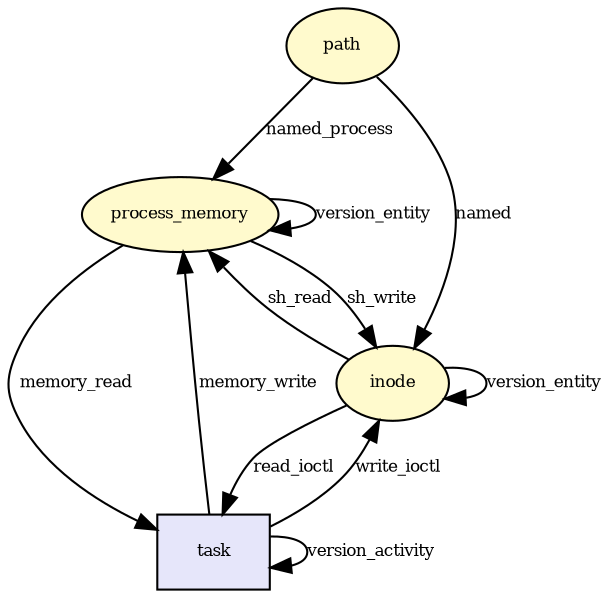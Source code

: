 digraph RGL__DirectedAdjacencyGraph {path[fontsize = 8,label = "path",shape = ellipse, fillcolor="#fffacd", style = filled]

process_memory[fontsize = 8,label = "process_memory",shape = ellipse, fillcolor="#fffacd", style = filled]

path -> process_memory[fontsize = 8,label = "named_process"]

inode[fontsize = 8,label = "inode",shape = ellipse, fillcolor="#fffacd", style = filled]

path -> inode[fontsize = 8,label = "named"]

task[fontsize = 8,label = "task",shape = rectangle, fillcolor="#e6e6fa", style = filled]

process_memory -> task[fontsize = 8,label = "memory_read"]

task -> inode[fontsize = 8,label = "write_ioctl"]

task -> task[fontsize = 8,label = "version_activity"]

inode -> inode[fontsize = 8,label = "version_entity"]

inode -> process_memory[fontsize = 8,label = "sh_read"]

process_memory -> process_memory[fontsize = 8,label = "version_entity"]

inode -> task[fontsize = 8,label = "read_ioctl"]

task -> process_memory[fontsize = 8,label = "memory_write"]

process_memory -> inode[fontsize = 8,label = "sh_write"]

}